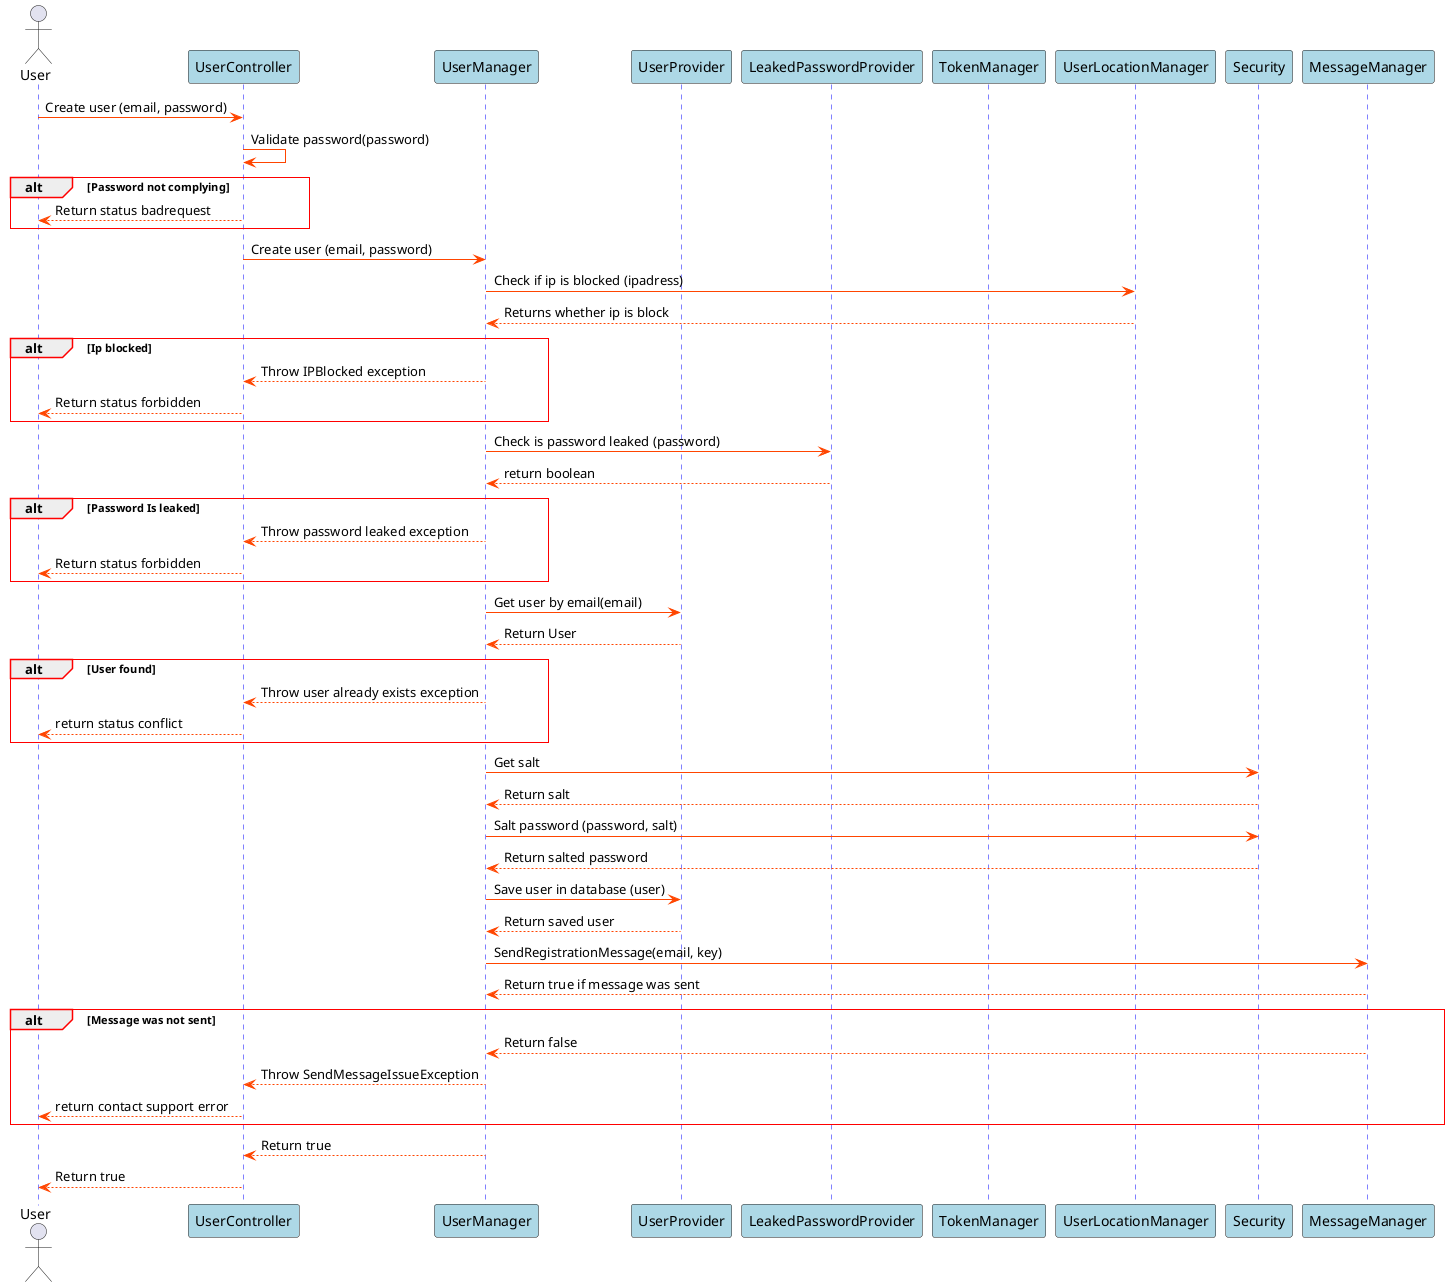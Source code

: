 @startuml Create User SD

skinparam sequence {
    GroupBorderColor red
    GroupBorderThickness 1

    ArrowColor orangered

    LifeLineBorderColor blue

    ParticipantBackgroundColor lightblue
}

actor User
participant UserController
participant UserManager
participant UserProvider
participant LeakedPasswordProvider
participant TokenManager
participant UserLocationManager
participant Security
participant MessageManager



User->UserController: Create user (email, password)
UserController->UserController: Validate password(password)

alt Password not complying
UserController-->User: Return status badrequest
end

UserController->UserManager: Create user (email, password)
UserManager->UserLocationManager: Check if ip is blocked (ipadress)
UserLocationManager-->UserManager: Returns whether ip is block

alt Ip blocked
UserManager-->UserController: Throw IPBlocked exception
UserController-->User: Return status forbidden
end


UserManager->LeakedPasswordProvider: Check is password leaked (password)
LeakedPasswordProvider-->UserManager: return boolean

alt Password Is leaked
UserManager-->UserController: Throw password leaked exception
UserController-->User: Return status forbidden
end

UserManager->UserProvider: Get user by email(email)
UserProvider-->UserManager: Return User

alt User found

UserManager-->UserController: Throw user already exists exception
UserController-->User: return status conflict

end


UserManager->Security: Get salt
Security-->UserManager: Return salt

UserManager->Security: Salt password (password, salt)
Security-->UserManager: Return salted password

UserManager->UserProvider: Save user in database (user)
UserProvider-->UserManager: Return saved user

UserManager->MessageManager: SendRegistrationMessage(email, key)
MessageManager-->UserManager: Return true if message was sent
alt Message was not sent
MessageManager-->UserManager: Return false
UserManager --> UserController: Throw SendMessageIssueException
UserController --> User: return contact support error

end
UserManager-->UserController: Return true
UserController-->User: Return true

@enduml